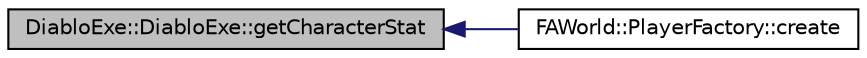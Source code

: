 digraph G
{
  edge [fontname="Helvetica",fontsize="10",labelfontname="Helvetica",labelfontsize="10"];
  node [fontname="Helvetica",fontsize="10",shape=record];
  rankdir="LR";
  Node1 [label="DiabloExe::DiabloExe::getCharacterStat",height=0.2,width=0.4,color="black", fillcolor="grey75", style="filled" fontcolor="black"];
  Node1 -> Node2 [dir="back",color="midnightblue",fontsize="10",style="solid",fontname="Helvetica"];
  Node2 [label="FAWorld::PlayerFactory::create",height=0.2,width=0.4,color="black", fillcolor="white", style="filled",URL="$class_f_a_world_1_1_player_factory.html#a8a732815736b42d20e193d3e845e8a86"];
}
